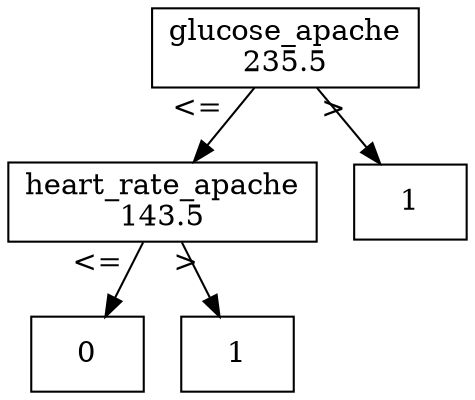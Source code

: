digraph Test{
	node [shape = cube];
	1 [label = "glucose_apache\n235.5"];
	1 -> 2 [xlabel = "<="];
	1 -> 3 [xlabel = ">"];
	2 [label = "heart_rate_apache\n143.5"];
	2 -> 4 [xlabel = "<="];
	2 -> 5 [xlabel = ">"];
	4 [label = "0"];
	5 [label = "1"];
	3 [label = "1"];
}